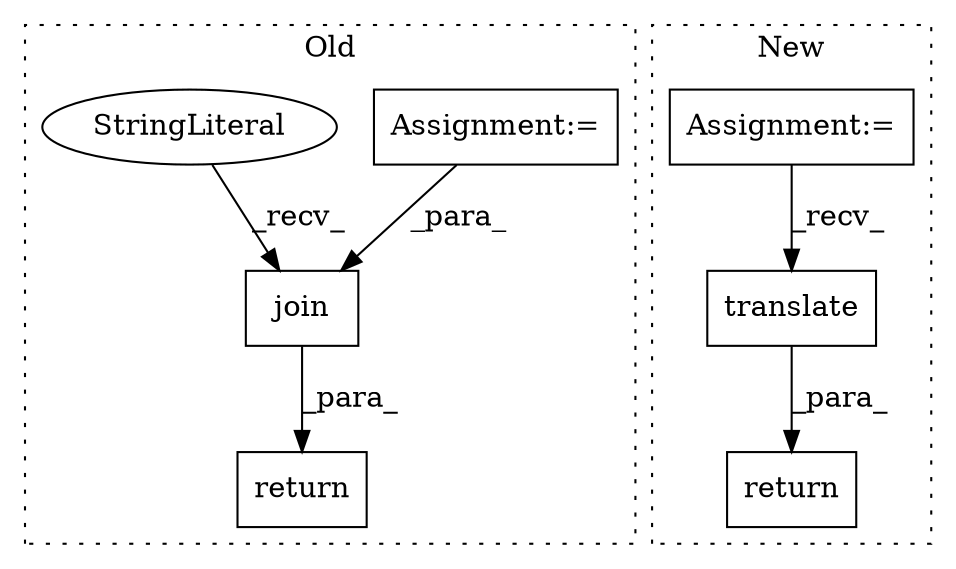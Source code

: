 digraph G {
subgraph cluster0 {
1 [label="join" a="32" s="1061,1225" l="16,-5" shape="box"];
3 [label="Assignment:=" a="7" s="1196" l="21" shape="box"];
4 [label="StringLiteral" a="45" s="1058" l="2" shape="ellipse"];
6 [label="return" a="41" s="1051" l="7" shape="box"];
label = "Old";
style="dotted";
}
subgraph cluster1 {
2 [label="translate" a="32" s="1204,1235" l="10,1" shape="box"];
5 [label="return" a="41" s="1192" l="7" shape="box"];
7 [label="Assignment:=" a="7" s="1182" l="4" shape="box"];
label = "New";
style="dotted";
}
1 -> 6 [label="_para_"];
2 -> 5 [label="_para_"];
3 -> 1 [label="_para_"];
4 -> 1 [label="_recv_"];
7 -> 2 [label="_recv_"];
}